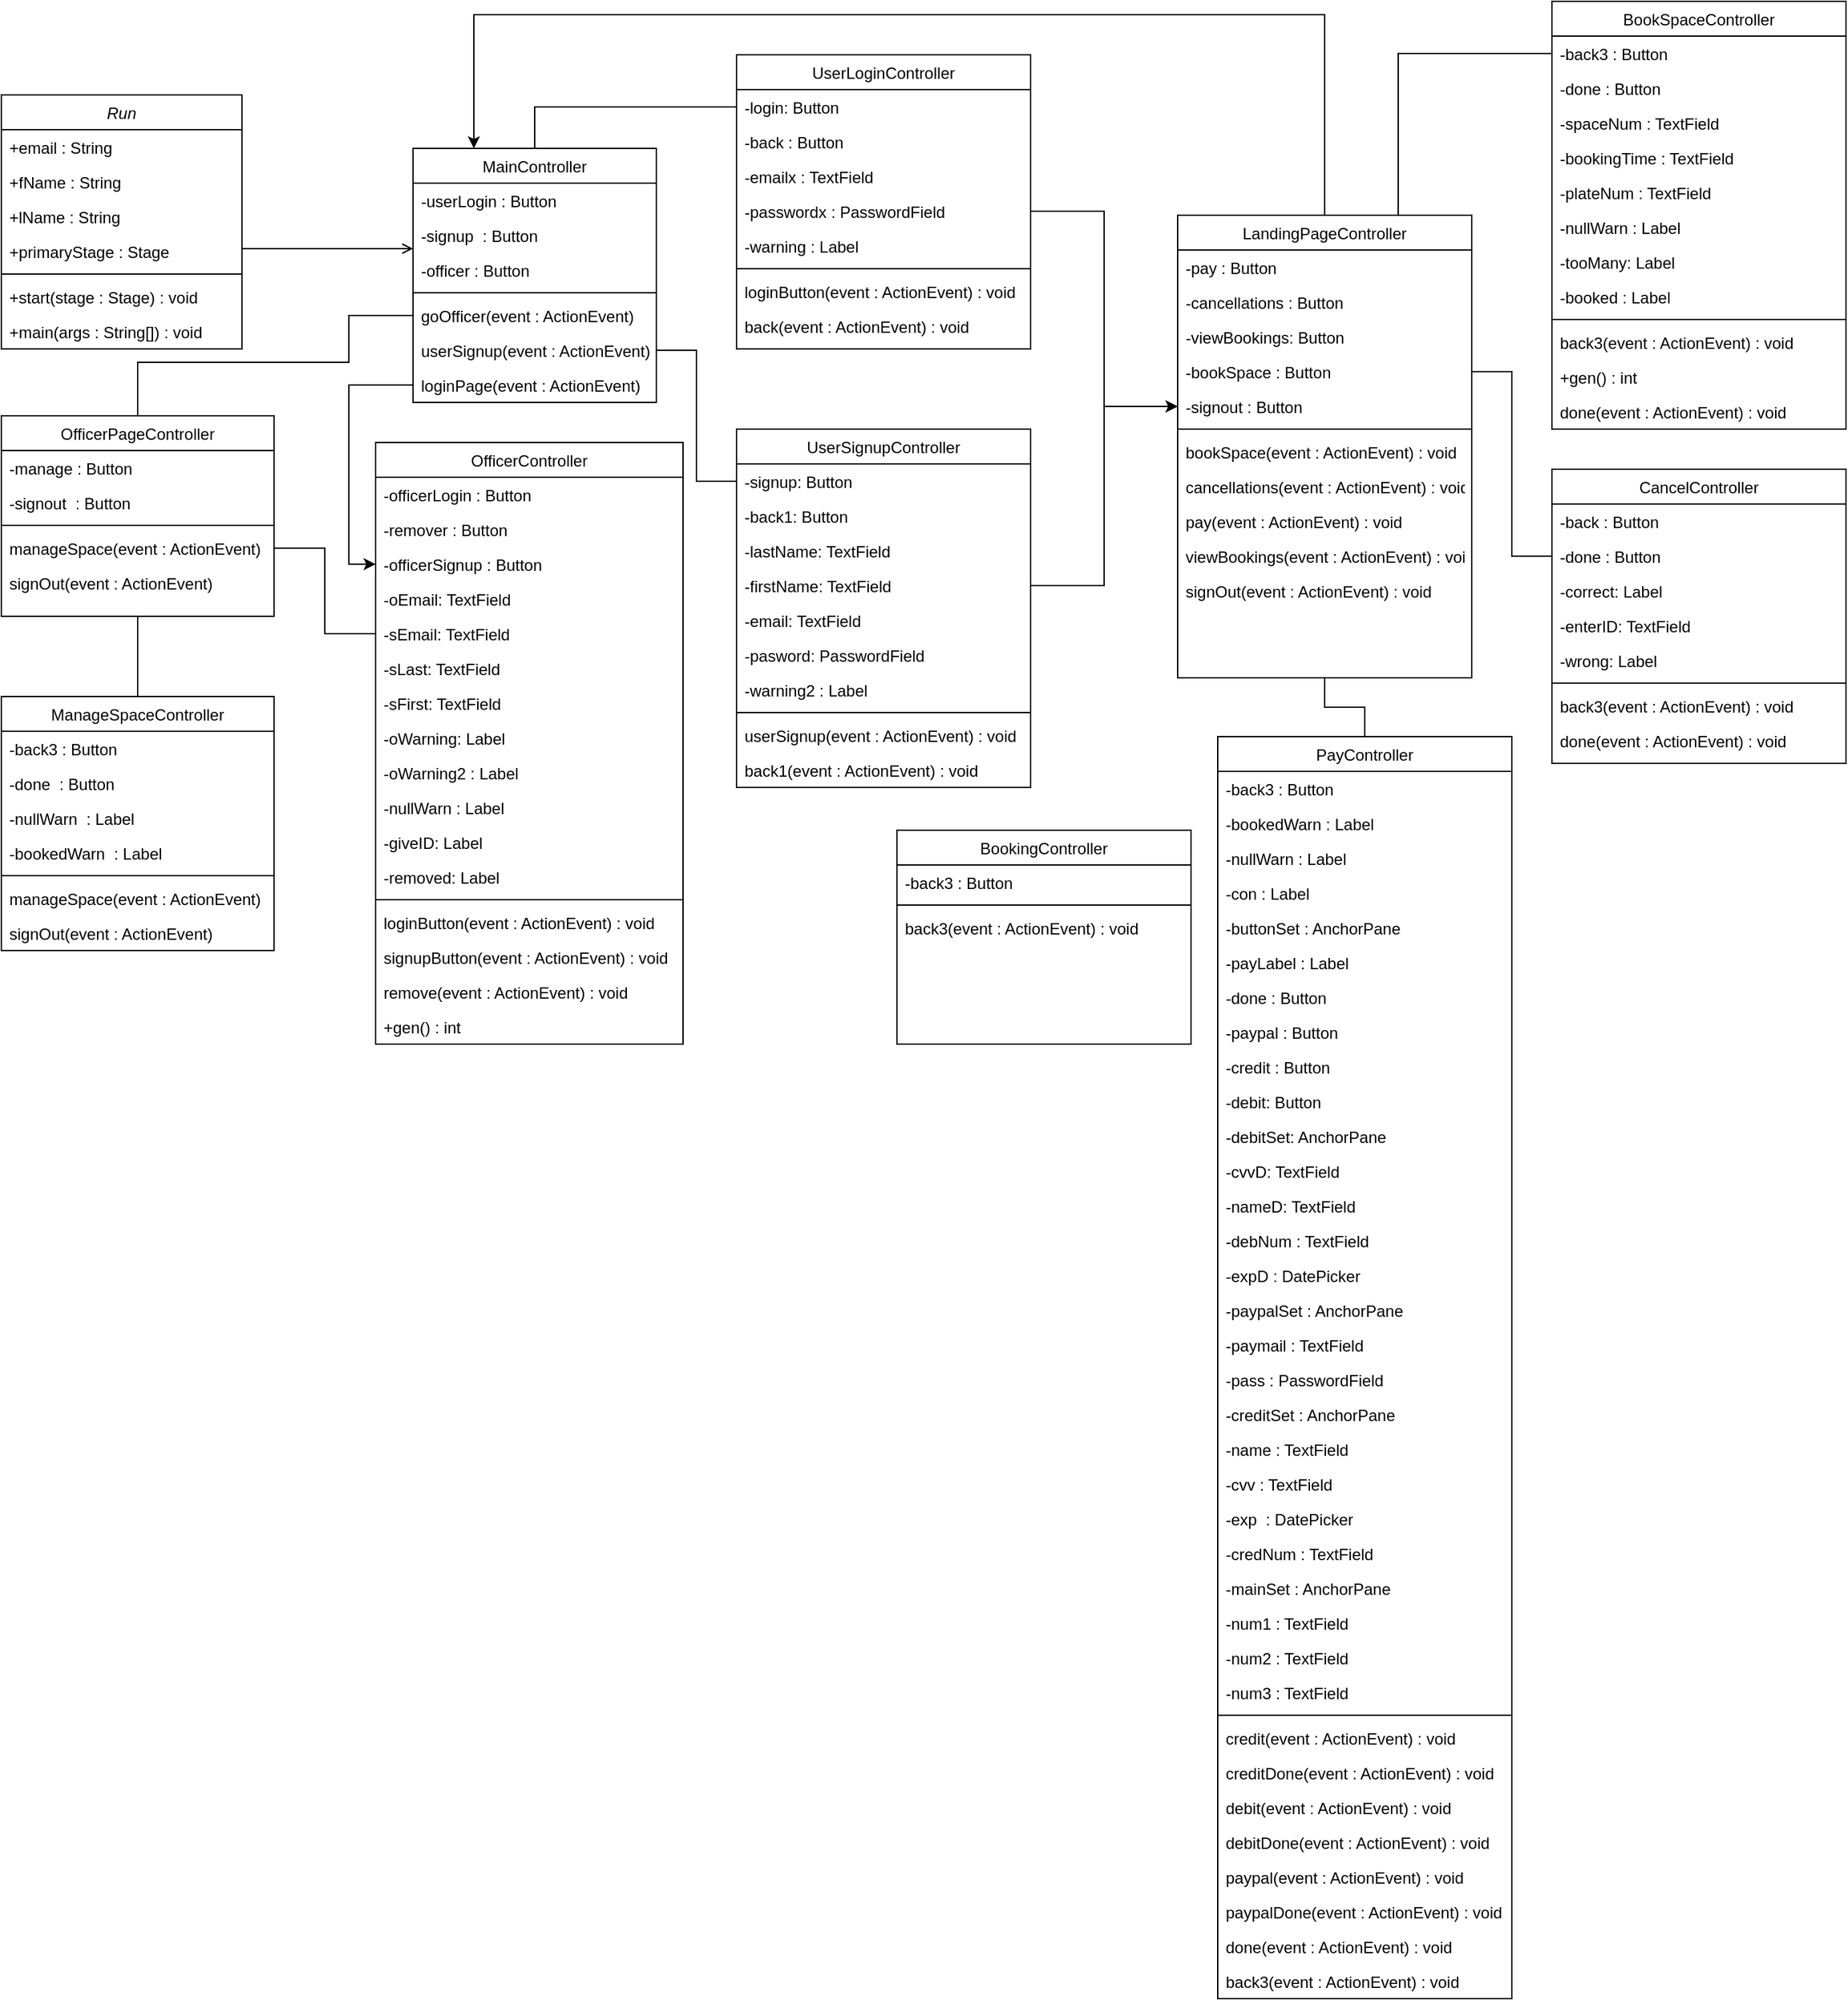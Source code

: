 <mxfile version="14.6.6" type="github">
  <diagram id="C5RBs43oDa-KdzZeNtuy" name="Page-1">
    <mxGraphModel dx="857" dy="668" grid="1" gridSize="10" guides="1" tooltips="1" connect="1" arrows="1" fold="1" page="1" pageScale="1" pageWidth="827" pageHeight="1169" math="0" shadow="0">
      <root>
        <mxCell id="WIyWlLk6GJQsqaUBKTNV-0" />
        <mxCell id="WIyWlLk6GJQsqaUBKTNV-1" parent="WIyWlLk6GJQsqaUBKTNV-0" />
        <mxCell id="zkfFHV4jXpPFQw0GAbJ--0" value="Run" style="swimlane;fontStyle=2;align=center;verticalAlign=top;childLayout=stackLayout;horizontal=1;startSize=26;horizontalStack=0;resizeParent=1;resizeLast=0;collapsible=1;marginBottom=0;rounded=0;shadow=0;strokeWidth=1;" parent="WIyWlLk6GJQsqaUBKTNV-1" vertex="1">
          <mxGeometry x="200" y="80" width="180" height="190" as="geometry">
            <mxRectangle x="230" y="140" width="160" height="26" as="alternateBounds" />
          </mxGeometry>
        </mxCell>
        <mxCell id="zkfFHV4jXpPFQw0GAbJ--1" value="+email : String" style="text;align=left;verticalAlign=top;spacingLeft=4;spacingRight=4;overflow=hidden;rotatable=0;points=[[0,0.5],[1,0.5]];portConstraint=eastwest;" parent="zkfFHV4jXpPFQw0GAbJ--0" vertex="1">
          <mxGeometry y="26" width="180" height="26" as="geometry" />
        </mxCell>
        <mxCell id="zkfFHV4jXpPFQw0GAbJ--2" value="+fName : String" style="text;align=left;verticalAlign=top;spacingLeft=4;spacingRight=4;overflow=hidden;rotatable=0;points=[[0,0.5],[1,0.5]];portConstraint=eastwest;rounded=0;shadow=0;html=0;" parent="zkfFHV4jXpPFQw0GAbJ--0" vertex="1">
          <mxGeometry y="52" width="180" height="26" as="geometry" />
        </mxCell>
        <mxCell id="zkfFHV4jXpPFQw0GAbJ--3" value="+lName : String" style="text;align=left;verticalAlign=top;spacingLeft=4;spacingRight=4;overflow=hidden;rotatable=0;points=[[0,0.5],[1,0.5]];portConstraint=eastwest;rounded=0;shadow=0;html=0;" parent="zkfFHV4jXpPFQw0GAbJ--0" vertex="1">
          <mxGeometry y="78" width="180" height="26" as="geometry" />
        </mxCell>
        <mxCell id="QMqZryy2VPvUSHQ2PEEw-0" value="+primaryStage : Stage" style="text;align=left;verticalAlign=top;spacingLeft=4;spacingRight=4;overflow=hidden;rotatable=0;points=[[0,0.5],[1,0.5]];portConstraint=eastwest;rounded=0;shadow=0;html=0;" vertex="1" parent="zkfFHV4jXpPFQw0GAbJ--0">
          <mxGeometry y="104" width="180" height="26" as="geometry" />
        </mxCell>
        <mxCell id="zkfFHV4jXpPFQw0GAbJ--4" value="" style="line;html=1;strokeWidth=1;align=left;verticalAlign=middle;spacingTop=-1;spacingLeft=3;spacingRight=3;rotatable=0;labelPosition=right;points=[];portConstraint=eastwest;" parent="zkfFHV4jXpPFQw0GAbJ--0" vertex="1">
          <mxGeometry y="130" width="180" height="8" as="geometry" />
        </mxCell>
        <mxCell id="zkfFHV4jXpPFQw0GAbJ--5" value="+start(stage : Stage) : void" style="text;align=left;verticalAlign=top;spacingLeft=4;spacingRight=4;overflow=hidden;rotatable=0;points=[[0,0.5],[1,0.5]];portConstraint=eastwest;" parent="zkfFHV4jXpPFQw0GAbJ--0" vertex="1">
          <mxGeometry y="138" width="180" height="26" as="geometry" />
        </mxCell>
        <mxCell id="QMqZryy2VPvUSHQ2PEEw-1" value="+main(args : String[]) : void" style="text;align=left;verticalAlign=top;spacingLeft=4;spacingRight=4;overflow=hidden;rotatable=0;points=[[0,0.5],[1,0.5]];portConstraint=eastwest;" vertex="1" parent="zkfFHV4jXpPFQw0GAbJ--0">
          <mxGeometry y="164" width="180" height="26" as="geometry" />
        </mxCell>
        <mxCell id="QMqZryy2VPvUSHQ2PEEw-46" style="edgeStyle=orthogonalEdgeStyle;rounded=0;orthogonalLoop=1;jettySize=auto;html=1;exitX=0.5;exitY=0;exitDx=0;exitDy=0;entryX=0;entryY=0.5;entryDx=0;entryDy=0;endArrow=none;endFill=0;" edge="1" parent="WIyWlLk6GJQsqaUBKTNV-1" source="zkfFHV4jXpPFQw0GAbJ--17" target="QMqZryy2VPvUSHQ2PEEw-14">
          <mxGeometry relative="1" as="geometry" />
        </mxCell>
        <mxCell id="zkfFHV4jXpPFQw0GAbJ--17" value="MainController" style="swimlane;fontStyle=0;align=center;verticalAlign=top;childLayout=stackLayout;horizontal=1;startSize=26;horizontalStack=0;resizeParent=1;resizeLast=0;collapsible=1;marginBottom=0;rounded=0;shadow=0;strokeWidth=1;" parent="WIyWlLk6GJQsqaUBKTNV-1" vertex="1">
          <mxGeometry x="508" y="120" width="182" height="190" as="geometry">
            <mxRectangle x="550" y="140" width="160" height="26" as="alternateBounds" />
          </mxGeometry>
        </mxCell>
        <mxCell id="zkfFHV4jXpPFQw0GAbJ--18" value="-userLogin : Button" style="text;align=left;verticalAlign=top;spacingLeft=4;spacingRight=4;overflow=hidden;rotatable=0;points=[[0,0.5],[1,0.5]];portConstraint=eastwest;" parent="zkfFHV4jXpPFQw0GAbJ--17" vertex="1">
          <mxGeometry y="26" width="182" height="26" as="geometry" />
        </mxCell>
        <mxCell id="zkfFHV4jXpPFQw0GAbJ--19" value="-signup  : Button" style="text;align=left;verticalAlign=top;spacingLeft=4;spacingRight=4;overflow=hidden;rotatable=0;points=[[0,0.5],[1,0.5]];portConstraint=eastwest;rounded=0;shadow=0;html=0;" parent="zkfFHV4jXpPFQw0GAbJ--17" vertex="1">
          <mxGeometry y="52" width="182" height="26" as="geometry" />
        </mxCell>
        <mxCell id="zkfFHV4jXpPFQw0GAbJ--20" value="-officer : Button" style="text;align=left;verticalAlign=top;spacingLeft=4;spacingRight=4;overflow=hidden;rotatable=0;points=[[0,0.5],[1,0.5]];portConstraint=eastwest;rounded=0;shadow=0;html=0;" parent="zkfFHV4jXpPFQw0GAbJ--17" vertex="1">
          <mxGeometry y="78" width="182" height="26" as="geometry" />
        </mxCell>
        <mxCell id="zkfFHV4jXpPFQw0GAbJ--23" value="" style="line;html=1;strokeWidth=1;align=left;verticalAlign=middle;spacingTop=-1;spacingLeft=3;spacingRight=3;rotatable=0;labelPosition=right;points=[];portConstraint=eastwest;" parent="zkfFHV4jXpPFQw0GAbJ--17" vertex="1">
          <mxGeometry y="104" width="182" height="8" as="geometry" />
        </mxCell>
        <mxCell id="zkfFHV4jXpPFQw0GAbJ--24" value="goOfficer(event : ActionEvent)" style="text;align=left;verticalAlign=top;spacingLeft=4;spacingRight=4;overflow=hidden;rotatable=0;points=[[0,0.5],[1,0.5]];portConstraint=eastwest;" parent="zkfFHV4jXpPFQw0GAbJ--17" vertex="1">
          <mxGeometry y="112" width="182" height="26" as="geometry" />
        </mxCell>
        <mxCell id="QMqZryy2VPvUSHQ2PEEw-4" value="userSignup(event : ActionEvent)" style="text;align=left;verticalAlign=top;spacingLeft=4;spacingRight=4;overflow=hidden;rotatable=0;points=[[0,0.5],[1,0.5]];portConstraint=eastwest;" vertex="1" parent="zkfFHV4jXpPFQw0GAbJ--17">
          <mxGeometry y="138" width="182" height="26" as="geometry" />
        </mxCell>
        <mxCell id="QMqZryy2VPvUSHQ2PEEw-3" value="loginPage(event : ActionEvent)" style="text;align=left;verticalAlign=top;spacingLeft=4;spacingRight=4;overflow=hidden;rotatable=0;points=[[0,0.5],[1,0.5]];portConstraint=eastwest;" vertex="1" parent="zkfFHV4jXpPFQw0GAbJ--17">
          <mxGeometry y="164" width="182" height="26" as="geometry" />
        </mxCell>
        <mxCell id="zkfFHV4jXpPFQw0GAbJ--26" value="" style="endArrow=open;shadow=0;strokeWidth=1;rounded=0;endFill=1;edgeStyle=elbowEdgeStyle;elbow=vertical;" parent="WIyWlLk6GJQsqaUBKTNV-1" source="zkfFHV4jXpPFQw0GAbJ--0" target="zkfFHV4jXpPFQw0GAbJ--17" edge="1">
          <mxGeometry x="0.5" y="41" relative="1" as="geometry">
            <mxPoint x="380" y="192" as="sourcePoint" />
            <mxPoint x="540" y="192" as="targetPoint" />
            <mxPoint x="-40" y="32" as="offset" />
          </mxGeometry>
        </mxCell>
        <mxCell id="QMqZryy2VPvUSHQ2PEEw-5" value="OfficerController" style="swimlane;fontStyle=0;align=center;verticalAlign=top;childLayout=stackLayout;horizontal=1;startSize=26;horizontalStack=0;resizeParent=1;resizeLast=0;collapsible=1;marginBottom=0;rounded=0;shadow=0;strokeWidth=1;" vertex="1" parent="WIyWlLk6GJQsqaUBKTNV-1">
          <mxGeometry x="480" y="340" width="230" height="450" as="geometry">
            <mxRectangle x="550" y="140" width="160" height="26" as="alternateBounds" />
          </mxGeometry>
        </mxCell>
        <mxCell id="QMqZryy2VPvUSHQ2PEEw-6" value="-officerLogin : Button" style="text;align=left;verticalAlign=top;spacingLeft=4;spacingRight=4;overflow=hidden;rotatable=0;points=[[0,0.5],[1,0.5]];portConstraint=eastwest;" vertex="1" parent="QMqZryy2VPvUSHQ2PEEw-5">
          <mxGeometry y="26" width="230" height="26" as="geometry" />
        </mxCell>
        <mxCell id="QMqZryy2VPvUSHQ2PEEw-7" value="-remover : Button" style="text;align=left;verticalAlign=top;spacingLeft=4;spacingRight=4;overflow=hidden;rotatable=0;points=[[0,0.5],[1,0.5]];portConstraint=eastwest;rounded=0;shadow=0;html=0;" vertex="1" parent="QMqZryy2VPvUSHQ2PEEw-5">
          <mxGeometry y="52" width="230" height="26" as="geometry" />
        </mxCell>
        <mxCell id="QMqZryy2VPvUSHQ2PEEw-8" value="-officerSignup : Button" style="text;align=left;verticalAlign=top;spacingLeft=4;spacingRight=4;overflow=hidden;rotatable=0;points=[[0,0.5],[1,0.5]];portConstraint=eastwest;rounded=0;shadow=0;html=0;" vertex="1" parent="QMqZryy2VPvUSHQ2PEEw-5">
          <mxGeometry y="78" width="230" height="26" as="geometry" />
        </mxCell>
        <mxCell id="QMqZryy2VPvUSHQ2PEEw-32" value="-oEmail: TextField" style="text;align=left;verticalAlign=top;spacingLeft=4;spacingRight=4;overflow=hidden;rotatable=0;points=[[0,0.5],[1,0.5]];portConstraint=eastwest;rounded=0;shadow=0;html=0;" vertex="1" parent="QMqZryy2VPvUSHQ2PEEw-5">
          <mxGeometry y="104" width="230" height="26" as="geometry" />
        </mxCell>
        <mxCell id="QMqZryy2VPvUSHQ2PEEw-33" value="-sEmail: TextField" style="text;align=left;verticalAlign=top;spacingLeft=4;spacingRight=4;overflow=hidden;rotatable=0;points=[[0,0.5],[1,0.5]];portConstraint=eastwest;rounded=0;shadow=0;html=0;" vertex="1" parent="QMqZryy2VPvUSHQ2PEEw-5">
          <mxGeometry y="130" width="230" height="26" as="geometry" />
        </mxCell>
        <mxCell id="QMqZryy2VPvUSHQ2PEEw-34" value="-sLast: TextField" style="text;align=left;verticalAlign=top;spacingLeft=4;spacingRight=4;overflow=hidden;rotatable=0;points=[[0,0.5],[1,0.5]];portConstraint=eastwest;rounded=0;shadow=0;html=0;" vertex="1" parent="QMqZryy2VPvUSHQ2PEEw-5">
          <mxGeometry y="156" width="230" height="26" as="geometry" />
        </mxCell>
        <mxCell id="QMqZryy2VPvUSHQ2PEEw-35" value="-sFirst: TextField" style="text;align=left;verticalAlign=top;spacingLeft=4;spacingRight=4;overflow=hidden;rotatable=0;points=[[0,0.5],[1,0.5]];portConstraint=eastwest;rounded=0;shadow=0;html=0;" vertex="1" parent="QMqZryy2VPvUSHQ2PEEw-5">
          <mxGeometry y="182" width="230" height="26" as="geometry" />
        </mxCell>
        <mxCell id="QMqZryy2VPvUSHQ2PEEw-36" value="-oWarning: Label" style="text;align=left;verticalAlign=top;spacingLeft=4;spacingRight=4;overflow=hidden;rotatable=0;points=[[0,0.5],[1,0.5]];portConstraint=eastwest;rounded=0;shadow=0;html=0;" vertex="1" parent="QMqZryy2VPvUSHQ2PEEw-5">
          <mxGeometry y="208" width="230" height="26" as="geometry" />
        </mxCell>
        <mxCell id="QMqZryy2VPvUSHQ2PEEw-37" value="-oWarning2 : Label" style="text;align=left;verticalAlign=top;spacingLeft=4;spacingRight=4;overflow=hidden;rotatable=0;points=[[0,0.5],[1,0.5]];portConstraint=eastwest;rounded=0;shadow=0;html=0;" vertex="1" parent="QMqZryy2VPvUSHQ2PEEw-5">
          <mxGeometry y="234" width="230" height="26" as="geometry" />
        </mxCell>
        <mxCell id="QMqZryy2VPvUSHQ2PEEw-38" value="-nullWarn : Label" style="text;align=left;verticalAlign=top;spacingLeft=4;spacingRight=4;overflow=hidden;rotatable=0;points=[[0,0.5],[1,0.5]];portConstraint=eastwest;rounded=0;shadow=0;html=0;" vertex="1" parent="QMqZryy2VPvUSHQ2PEEw-5">
          <mxGeometry y="260" width="230" height="26" as="geometry" />
        </mxCell>
        <mxCell id="QMqZryy2VPvUSHQ2PEEw-39" value="-giveID: Label" style="text;align=left;verticalAlign=top;spacingLeft=4;spacingRight=4;overflow=hidden;rotatable=0;points=[[0,0.5],[1,0.5]];portConstraint=eastwest;rounded=0;shadow=0;html=0;" vertex="1" parent="QMqZryy2VPvUSHQ2PEEw-5">
          <mxGeometry y="286" width="230" height="26" as="geometry" />
        </mxCell>
        <mxCell id="QMqZryy2VPvUSHQ2PEEw-40" value="-removed: Label" style="text;align=left;verticalAlign=top;spacingLeft=4;spacingRight=4;overflow=hidden;rotatable=0;points=[[0,0.5],[1,0.5]];portConstraint=eastwest;rounded=0;shadow=0;html=0;" vertex="1" parent="QMqZryy2VPvUSHQ2PEEw-5">
          <mxGeometry y="312" width="230" height="26" as="geometry" />
        </mxCell>
        <mxCell id="QMqZryy2VPvUSHQ2PEEw-9" value="" style="line;html=1;strokeWidth=1;align=left;verticalAlign=middle;spacingTop=-1;spacingLeft=3;spacingRight=3;rotatable=0;labelPosition=right;points=[];portConstraint=eastwest;" vertex="1" parent="QMqZryy2VPvUSHQ2PEEw-5">
          <mxGeometry y="338" width="230" height="8" as="geometry" />
        </mxCell>
        <mxCell id="QMqZryy2VPvUSHQ2PEEw-10" value="loginButton(event : ActionEvent) : void" style="text;align=left;verticalAlign=top;spacingLeft=4;spacingRight=4;overflow=hidden;rotatable=0;points=[[0,0.5],[1,0.5]];portConstraint=eastwest;" vertex="1" parent="QMqZryy2VPvUSHQ2PEEw-5">
          <mxGeometry y="346" width="230" height="26" as="geometry" />
        </mxCell>
        <mxCell id="QMqZryy2VPvUSHQ2PEEw-11" value="signupButton(event : ActionEvent) : void" style="text;align=left;verticalAlign=top;spacingLeft=4;spacingRight=4;overflow=hidden;rotatable=0;points=[[0,0.5],[1,0.5]];portConstraint=eastwest;" vertex="1" parent="QMqZryy2VPvUSHQ2PEEw-5">
          <mxGeometry y="372" width="230" height="26" as="geometry" />
        </mxCell>
        <mxCell id="QMqZryy2VPvUSHQ2PEEw-12" value="remove(event : ActionEvent) : void" style="text;align=left;verticalAlign=top;spacingLeft=4;spacingRight=4;overflow=hidden;rotatable=0;points=[[0,0.5],[1,0.5]];portConstraint=eastwest;" vertex="1" parent="QMqZryy2VPvUSHQ2PEEw-5">
          <mxGeometry y="398" width="230" height="26" as="geometry" />
        </mxCell>
        <mxCell id="QMqZryy2VPvUSHQ2PEEw-42" value="+gen() : int" style="text;align=left;verticalAlign=top;spacingLeft=4;spacingRight=4;overflow=hidden;rotatable=0;points=[[0,0.5],[1,0.5]];portConstraint=eastwest;" vertex="1" parent="QMqZryy2VPvUSHQ2PEEw-5">
          <mxGeometry y="424" width="230" height="26" as="geometry" />
        </mxCell>
        <mxCell id="QMqZryy2VPvUSHQ2PEEw-13" value="UserLoginController" style="swimlane;fontStyle=0;align=center;verticalAlign=top;childLayout=stackLayout;horizontal=1;startSize=26;horizontalStack=0;resizeParent=1;resizeLast=0;collapsible=1;marginBottom=0;rounded=0;shadow=0;strokeWidth=1;" vertex="1" parent="WIyWlLk6GJQsqaUBKTNV-1">
          <mxGeometry x="750" y="50" width="220" height="220" as="geometry">
            <mxRectangle x="550" y="140" width="160" height="26" as="alternateBounds" />
          </mxGeometry>
        </mxCell>
        <mxCell id="QMqZryy2VPvUSHQ2PEEw-14" value="-login: Button" style="text;align=left;verticalAlign=top;spacingLeft=4;spacingRight=4;overflow=hidden;rotatable=0;points=[[0,0.5],[1,0.5]];portConstraint=eastwest;" vertex="1" parent="QMqZryy2VPvUSHQ2PEEw-13">
          <mxGeometry y="26" width="220" height="26" as="geometry" />
        </mxCell>
        <mxCell id="QMqZryy2VPvUSHQ2PEEw-15" value="-back : Button" style="text;align=left;verticalAlign=top;spacingLeft=4;spacingRight=4;overflow=hidden;rotatable=0;points=[[0,0.5],[1,0.5]];portConstraint=eastwest;rounded=0;shadow=0;html=0;" vertex="1" parent="QMqZryy2VPvUSHQ2PEEw-13">
          <mxGeometry y="52" width="220" height="26" as="geometry" />
        </mxCell>
        <mxCell id="QMqZryy2VPvUSHQ2PEEw-16" value="-emailx : TextField " style="text;align=left;verticalAlign=top;spacingLeft=4;spacingRight=4;overflow=hidden;rotatable=0;points=[[0,0.5],[1,0.5]];portConstraint=eastwest;rounded=0;shadow=0;html=0;" vertex="1" parent="QMqZryy2VPvUSHQ2PEEw-13">
          <mxGeometry y="78" width="220" height="26" as="geometry" />
        </mxCell>
        <mxCell id="QMqZryy2VPvUSHQ2PEEw-43" value="-passwordx : PasswordField " style="text;align=left;verticalAlign=top;spacingLeft=4;spacingRight=4;overflow=hidden;rotatable=0;points=[[0,0.5],[1,0.5]];portConstraint=eastwest;rounded=0;shadow=0;html=0;" vertex="1" parent="QMqZryy2VPvUSHQ2PEEw-13">
          <mxGeometry y="104" width="220" height="26" as="geometry" />
        </mxCell>
        <mxCell id="QMqZryy2VPvUSHQ2PEEw-44" value="-warning : Label " style="text;align=left;verticalAlign=top;spacingLeft=4;spacingRight=4;overflow=hidden;rotatable=0;points=[[0,0.5],[1,0.5]];portConstraint=eastwest;rounded=0;shadow=0;html=0;" vertex="1" parent="QMqZryy2VPvUSHQ2PEEw-13">
          <mxGeometry y="130" width="220" height="26" as="geometry" />
        </mxCell>
        <mxCell id="QMqZryy2VPvUSHQ2PEEw-17" value="" style="line;html=1;strokeWidth=1;align=left;verticalAlign=middle;spacingTop=-1;spacingLeft=3;spacingRight=3;rotatable=0;labelPosition=right;points=[];portConstraint=eastwest;" vertex="1" parent="QMqZryy2VPvUSHQ2PEEw-13">
          <mxGeometry y="156" width="220" height="8" as="geometry" />
        </mxCell>
        <mxCell id="QMqZryy2VPvUSHQ2PEEw-18" value="loginButton(event : ActionEvent) : void" style="text;align=left;verticalAlign=top;spacingLeft=4;spacingRight=4;overflow=hidden;rotatable=0;points=[[0,0.5],[1,0.5]];portConstraint=eastwest;" vertex="1" parent="QMqZryy2VPvUSHQ2PEEw-13">
          <mxGeometry y="164" width="220" height="26" as="geometry" />
        </mxCell>
        <mxCell id="QMqZryy2VPvUSHQ2PEEw-19" value="back(event : ActionEvent) : void" style="text;align=left;verticalAlign=top;spacingLeft=4;spacingRight=4;overflow=hidden;rotatable=0;points=[[0,0.5],[1,0.5]];portConstraint=eastwest;" vertex="1" parent="QMqZryy2VPvUSHQ2PEEw-13">
          <mxGeometry y="190" width="220" height="26" as="geometry" />
        </mxCell>
        <mxCell id="QMqZryy2VPvUSHQ2PEEw-21" value="UserSignupController" style="swimlane;fontStyle=0;align=center;verticalAlign=top;childLayout=stackLayout;horizontal=1;startSize=26;horizontalStack=0;resizeParent=1;resizeLast=0;collapsible=1;marginBottom=0;rounded=0;shadow=0;strokeWidth=1;" vertex="1" parent="WIyWlLk6GJQsqaUBKTNV-1">
          <mxGeometry x="750" y="330" width="220" height="268" as="geometry">
            <mxRectangle x="550" y="140" width="160" height="26" as="alternateBounds" />
          </mxGeometry>
        </mxCell>
        <mxCell id="QMqZryy2VPvUSHQ2PEEw-22" value="-signup: Button" style="text;align=left;verticalAlign=top;spacingLeft=4;spacingRight=4;overflow=hidden;rotatable=0;points=[[0,0.5],[1,0.5]];portConstraint=eastwest;" vertex="1" parent="QMqZryy2VPvUSHQ2PEEw-21">
          <mxGeometry y="26" width="220" height="26" as="geometry" />
        </mxCell>
        <mxCell id="QMqZryy2VPvUSHQ2PEEw-23" value="-back1: Button" style="text;align=left;verticalAlign=top;spacingLeft=4;spacingRight=4;overflow=hidden;rotatable=0;points=[[0,0.5],[1,0.5]];portConstraint=eastwest;rounded=0;shadow=0;html=0;" vertex="1" parent="QMqZryy2VPvUSHQ2PEEw-21">
          <mxGeometry y="52" width="220" height="26" as="geometry" />
        </mxCell>
        <mxCell id="QMqZryy2VPvUSHQ2PEEw-50" value="-lastName: TextField " style="text;align=left;verticalAlign=top;spacingLeft=4;spacingRight=4;overflow=hidden;rotatable=0;points=[[0,0.5],[1,0.5]];portConstraint=eastwest;rounded=0;shadow=0;html=0;" vertex="1" parent="QMqZryy2VPvUSHQ2PEEw-21">
          <mxGeometry y="78" width="220" height="26" as="geometry" />
        </mxCell>
        <mxCell id="QMqZryy2VPvUSHQ2PEEw-53" value="-firstName: TextField " style="text;align=left;verticalAlign=top;spacingLeft=4;spacingRight=4;overflow=hidden;rotatable=0;points=[[0,0.5],[1,0.5]];portConstraint=eastwest;rounded=0;shadow=0;html=0;" vertex="1" parent="QMqZryy2VPvUSHQ2PEEw-21">
          <mxGeometry y="104" width="220" height="26" as="geometry" />
        </mxCell>
        <mxCell id="QMqZryy2VPvUSHQ2PEEw-54" value="-email: TextField " style="text;align=left;verticalAlign=top;spacingLeft=4;spacingRight=4;overflow=hidden;rotatable=0;points=[[0,0.5],[1,0.5]];portConstraint=eastwest;rounded=0;shadow=0;html=0;" vertex="1" parent="QMqZryy2VPvUSHQ2PEEw-21">
          <mxGeometry y="130" width="220" height="26" as="geometry" />
        </mxCell>
        <mxCell id="QMqZryy2VPvUSHQ2PEEw-51" value="-pasword: PasswordField " style="text;align=left;verticalAlign=top;spacingLeft=4;spacingRight=4;overflow=hidden;rotatable=0;points=[[0,0.5],[1,0.5]];portConstraint=eastwest;rounded=0;shadow=0;html=0;" vertex="1" parent="QMqZryy2VPvUSHQ2PEEw-21">
          <mxGeometry y="156" width="220" height="26" as="geometry" />
        </mxCell>
        <mxCell id="QMqZryy2VPvUSHQ2PEEw-52" value="-warning2 : Label " style="text;align=left;verticalAlign=top;spacingLeft=4;spacingRight=4;overflow=hidden;rotatable=0;points=[[0,0.5],[1,0.5]];portConstraint=eastwest;rounded=0;shadow=0;html=0;" vertex="1" parent="QMqZryy2VPvUSHQ2PEEw-21">
          <mxGeometry y="182" width="220" height="26" as="geometry" />
        </mxCell>
        <mxCell id="QMqZryy2VPvUSHQ2PEEw-25" value="" style="line;html=1;strokeWidth=1;align=left;verticalAlign=middle;spacingTop=-1;spacingLeft=3;spacingRight=3;rotatable=0;labelPosition=right;points=[];portConstraint=eastwest;" vertex="1" parent="QMqZryy2VPvUSHQ2PEEw-21">
          <mxGeometry y="208" width="220" height="8" as="geometry" />
        </mxCell>
        <mxCell id="QMqZryy2VPvUSHQ2PEEw-47" value="userSignup(event : ActionEvent) : void" style="text;align=left;verticalAlign=top;spacingLeft=4;spacingRight=4;overflow=hidden;rotatable=0;points=[[0,0.5],[1,0.5]];portConstraint=eastwest;" vertex="1" parent="QMqZryy2VPvUSHQ2PEEw-21">
          <mxGeometry y="216" width="220" height="26" as="geometry" />
        </mxCell>
        <mxCell id="QMqZryy2VPvUSHQ2PEEw-48" value="back1(event : ActionEvent) : void" style="text;align=left;verticalAlign=top;spacingLeft=4;spacingRight=4;overflow=hidden;rotatable=0;points=[[0,0.5],[1,0.5]];portConstraint=eastwest;" vertex="1" parent="QMqZryy2VPvUSHQ2PEEw-21">
          <mxGeometry y="242" width="220" height="26" as="geometry" />
        </mxCell>
        <mxCell id="QMqZryy2VPvUSHQ2PEEw-55" style="edgeStyle=orthogonalEdgeStyle;rounded=0;orthogonalLoop=1;jettySize=auto;html=1;exitX=1;exitY=0.5;exitDx=0;exitDy=0;entryX=0;entryY=0.5;entryDx=0;entryDy=0;endArrow=none;endFill=0;" edge="1" parent="WIyWlLk6GJQsqaUBKTNV-1" source="QMqZryy2VPvUSHQ2PEEw-4" target="QMqZryy2VPvUSHQ2PEEw-22">
          <mxGeometry relative="1" as="geometry" />
        </mxCell>
        <mxCell id="QMqZryy2VPvUSHQ2PEEw-57" style="edgeStyle=orthogonalEdgeStyle;rounded=0;orthogonalLoop=1;jettySize=auto;html=1;exitX=0;exitY=0.5;exitDx=0;exitDy=0;entryX=0;entryY=0.5;entryDx=0;entryDy=0;" edge="1" parent="WIyWlLk6GJQsqaUBKTNV-1" source="QMqZryy2VPvUSHQ2PEEw-3" target="QMqZryy2VPvUSHQ2PEEw-8">
          <mxGeometry relative="1" as="geometry" />
        </mxCell>
        <mxCell id="QMqZryy2VPvUSHQ2PEEw-76" style="edgeStyle=orthogonalEdgeStyle;rounded=0;orthogonalLoop=1;jettySize=auto;html=1;entryX=0.25;entryY=0;entryDx=0;entryDy=0;" edge="1" parent="WIyWlLk6GJQsqaUBKTNV-1" source="QMqZryy2VPvUSHQ2PEEw-58" target="zkfFHV4jXpPFQw0GAbJ--17">
          <mxGeometry relative="1" as="geometry">
            <Array as="points">
              <mxPoint x="1190" y="20" />
              <mxPoint x="554" y="20" />
            </Array>
          </mxGeometry>
        </mxCell>
        <mxCell id="QMqZryy2VPvUSHQ2PEEw-99" style="edgeStyle=orthogonalEdgeStyle;rounded=0;orthogonalLoop=1;jettySize=auto;html=1;exitX=0.75;exitY=0;exitDx=0;exitDy=0;entryX=0;entryY=0.5;entryDx=0;entryDy=0;endArrow=none;endFill=0;" edge="1" parent="WIyWlLk6GJQsqaUBKTNV-1" source="QMqZryy2VPvUSHQ2PEEw-58" target="QMqZryy2VPvUSHQ2PEEw-78">
          <mxGeometry relative="1" as="geometry" />
        </mxCell>
        <mxCell id="QMqZryy2VPvUSHQ2PEEw-58" value="LandingPageController" style="swimlane;fontStyle=0;align=center;verticalAlign=top;childLayout=stackLayout;horizontal=1;startSize=26;horizontalStack=0;resizeParent=1;resizeLast=0;collapsible=1;marginBottom=0;rounded=0;shadow=0;strokeWidth=1;" vertex="1" parent="WIyWlLk6GJQsqaUBKTNV-1">
          <mxGeometry x="1080" y="170" width="220" height="346" as="geometry">
            <mxRectangle x="550" y="140" width="160" height="26" as="alternateBounds" />
          </mxGeometry>
        </mxCell>
        <mxCell id="QMqZryy2VPvUSHQ2PEEw-59" value="-pay : Button" style="text;align=left;verticalAlign=top;spacingLeft=4;spacingRight=4;overflow=hidden;rotatable=0;points=[[0,0.5],[1,0.5]];portConstraint=eastwest;" vertex="1" parent="QMqZryy2VPvUSHQ2PEEw-58">
          <mxGeometry y="26" width="220" height="26" as="geometry" />
        </mxCell>
        <mxCell id="QMqZryy2VPvUSHQ2PEEw-60" value="-cancellations : Button" style="text;align=left;verticalAlign=top;spacingLeft=4;spacingRight=4;overflow=hidden;rotatable=0;points=[[0,0.5],[1,0.5]];portConstraint=eastwest;rounded=0;shadow=0;html=0;" vertex="1" parent="QMqZryy2VPvUSHQ2PEEw-58">
          <mxGeometry y="52" width="220" height="26" as="geometry" />
        </mxCell>
        <mxCell id="QMqZryy2VPvUSHQ2PEEw-67" value="-viewBookings: Button" style="text;align=left;verticalAlign=top;spacingLeft=4;spacingRight=4;overflow=hidden;rotatable=0;points=[[0,0.5],[1,0.5]];portConstraint=eastwest;rounded=0;shadow=0;html=0;" vertex="1" parent="QMqZryy2VPvUSHQ2PEEw-58">
          <mxGeometry y="78" width="220" height="26" as="geometry" />
        </mxCell>
        <mxCell id="QMqZryy2VPvUSHQ2PEEw-68" value="-bookSpace : Button" style="text;align=left;verticalAlign=top;spacingLeft=4;spacingRight=4;overflow=hidden;rotatable=0;points=[[0,0.5],[1,0.5]];portConstraint=eastwest;rounded=0;shadow=0;html=0;" vertex="1" parent="QMqZryy2VPvUSHQ2PEEw-58">
          <mxGeometry y="104" width="220" height="26" as="geometry" />
        </mxCell>
        <mxCell id="QMqZryy2VPvUSHQ2PEEw-69" value="-signout : Button" style="text;align=left;verticalAlign=top;spacingLeft=4;spacingRight=4;overflow=hidden;rotatable=0;points=[[0,0.5],[1,0.5]];portConstraint=eastwest;rounded=0;shadow=0;html=0;" vertex="1" parent="QMqZryy2VPvUSHQ2PEEw-58">
          <mxGeometry y="130" width="220" height="26" as="geometry" />
        </mxCell>
        <mxCell id="QMqZryy2VPvUSHQ2PEEw-64" value="" style="line;html=1;strokeWidth=1;align=left;verticalAlign=middle;spacingTop=-1;spacingLeft=3;spacingRight=3;rotatable=0;labelPosition=right;points=[];portConstraint=eastwest;" vertex="1" parent="QMqZryy2VPvUSHQ2PEEw-58">
          <mxGeometry y="156" width="220" height="8" as="geometry" />
        </mxCell>
        <mxCell id="QMqZryy2VPvUSHQ2PEEw-65" value="bookSpace(event : ActionEvent) : void" style="text;align=left;verticalAlign=top;spacingLeft=4;spacingRight=4;overflow=hidden;rotatable=0;points=[[0,0.5],[1,0.5]];portConstraint=eastwest;" vertex="1" parent="QMqZryy2VPvUSHQ2PEEw-58">
          <mxGeometry y="164" width="220" height="26" as="geometry" />
        </mxCell>
        <mxCell id="QMqZryy2VPvUSHQ2PEEw-66" value="cancellations(event : ActionEvent) : void" style="text;align=left;verticalAlign=top;spacingLeft=4;spacingRight=4;overflow=hidden;rotatable=0;points=[[0,0.5],[1,0.5]];portConstraint=eastwest;" vertex="1" parent="QMqZryy2VPvUSHQ2PEEw-58">
          <mxGeometry y="190" width="220" height="26" as="geometry" />
        </mxCell>
        <mxCell id="QMqZryy2VPvUSHQ2PEEw-70" value="pay(event : ActionEvent) : void" style="text;align=left;verticalAlign=top;spacingLeft=4;spacingRight=4;overflow=hidden;rotatable=0;points=[[0,0.5],[1,0.5]];portConstraint=eastwest;" vertex="1" parent="QMqZryy2VPvUSHQ2PEEw-58">
          <mxGeometry y="216" width="220" height="26" as="geometry" />
        </mxCell>
        <mxCell id="QMqZryy2VPvUSHQ2PEEw-71" value="viewBookings(event : ActionEvent) : void" style="text;align=left;verticalAlign=top;spacingLeft=4;spacingRight=4;overflow=hidden;rotatable=0;points=[[0,0.5],[1,0.5]];portConstraint=eastwest;" vertex="1" parent="QMqZryy2VPvUSHQ2PEEw-58">
          <mxGeometry y="242" width="220" height="26" as="geometry" />
        </mxCell>
        <mxCell id="QMqZryy2VPvUSHQ2PEEw-72" value="signOut(event : ActionEvent) : void" style="text;align=left;verticalAlign=top;spacingLeft=4;spacingRight=4;overflow=hidden;rotatable=0;points=[[0,0.5],[1,0.5]];portConstraint=eastwest;" vertex="1" parent="QMqZryy2VPvUSHQ2PEEw-58">
          <mxGeometry y="268" width="220" height="26" as="geometry" />
        </mxCell>
        <mxCell id="QMqZryy2VPvUSHQ2PEEw-73" style="edgeStyle=orthogonalEdgeStyle;rounded=0;orthogonalLoop=1;jettySize=auto;html=1;exitX=1;exitY=0.5;exitDx=0;exitDy=0;entryX=0;entryY=0.5;entryDx=0;entryDy=0;" edge="1" parent="WIyWlLk6GJQsqaUBKTNV-1" source="QMqZryy2VPvUSHQ2PEEw-43" target="QMqZryy2VPvUSHQ2PEEw-69">
          <mxGeometry relative="1" as="geometry" />
        </mxCell>
        <mxCell id="QMqZryy2VPvUSHQ2PEEw-75" style="edgeStyle=orthogonalEdgeStyle;rounded=0;orthogonalLoop=1;jettySize=auto;html=1;exitX=1;exitY=0.5;exitDx=0;exitDy=0;entryX=0;entryY=0.5;entryDx=0;entryDy=0;" edge="1" parent="WIyWlLk6GJQsqaUBKTNV-1" source="QMqZryy2VPvUSHQ2PEEw-53" target="QMqZryy2VPvUSHQ2PEEw-69">
          <mxGeometry relative="1" as="geometry" />
        </mxCell>
        <mxCell id="QMqZryy2VPvUSHQ2PEEw-77" value="BookSpaceController" style="swimlane;fontStyle=0;align=center;verticalAlign=top;childLayout=stackLayout;horizontal=1;startSize=26;horizontalStack=0;resizeParent=1;resizeLast=0;collapsible=1;marginBottom=0;rounded=0;shadow=0;strokeWidth=1;" vertex="1" parent="WIyWlLk6GJQsqaUBKTNV-1">
          <mxGeometry x="1360" y="10" width="220" height="320" as="geometry">
            <mxRectangle x="550" y="140" width="160" height="26" as="alternateBounds" />
          </mxGeometry>
        </mxCell>
        <mxCell id="QMqZryy2VPvUSHQ2PEEw-78" value="-back3 : Button" style="text;align=left;verticalAlign=top;spacingLeft=4;spacingRight=4;overflow=hidden;rotatable=0;points=[[0,0.5],[1,0.5]];portConstraint=eastwest;" vertex="1" parent="QMqZryy2VPvUSHQ2PEEw-77">
          <mxGeometry y="26" width="220" height="26" as="geometry" />
        </mxCell>
        <mxCell id="QMqZryy2VPvUSHQ2PEEw-79" value="-done : Button" style="text;align=left;verticalAlign=top;spacingLeft=4;spacingRight=4;overflow=hidden;rotatable=0;points=[[0,0.5],[1,0.5]];portConstraint=eastwest;rounded=0;shadow=0;html=0;" vertex="1" parent="QMqZryy2VPvUSHQ2PEEw-77">
          <mxGeometry y="52" width="220" height="26" as="geometry" />
        </mxCell>
        <mxCell id="QMqZryy2VPvUSHQ2PEEw-89" value="-spaceNum : TextField " style="text;align=left;verticalAlign=top;spacingLeft=4;spacingRight=4;overflow=hidden;rotatable=0;points=[[0,0.5],[1,0.5]];portConstraint=eastwest;rounded=0;shadow=0;html=0;" vertex="1" parent="QMqZryy2VPvUSHQ2PEEw-77">
          <mxGeometry y="78" width="220" height="26" as="geometry" />
        </mxCell>
        <mxCell id="QMqZryy2VPvUSHQ2PEEw-90" value="-bookingTime : TextField " style="text;align=left;verticalAlign=top;spacingLeft=4;spacingRight=4;overflow=hidden;rotatable=0;points=[[0,0.5],[1,0.5]];portConstraint=eastwest;rounded=0;shadow=0;html=0;" vertex="1" parent="QMqZryy2VPvUSHQ2PEEw-77">
          <mxGeometry y="104" width="220" height="26" as="geometry" />
        </mxCell>
        <mxCell id="QMqZryy2VPvUSHQ2PEEw-91" value="-plateNum : TextField " style="text;align=left;verticalAlign=top;spacingLeft=4;spacingRight=4;overflow=hidden;rotatable=0;points=[[0,0.5],[1,0.5]];portConstraint=eastwest;rounded=0;shadow=0;html=0;" vertex="1" parent="QMqZryy2VPvUSHQ2PEEw-77">
          <mxGeometry y="130" width="220" height="26" as="geometry" />
        </mxCell>
        <mxCell id="QMqZryy2VPvUSHQ2PEEw-92" value="-nullWarn : Label" style="text;align=left;verticalAlign=top;spacingLeft=4;spacingRight=4;overflow=hidden;rotatable=0;points=[[0,0.5],[1,0.5]];portConstraint=eastwest;rounded=0;shadow=0;html=0;" vertex="1" parent="QMqZryy2VPvUSHQ2PEEw-77">
          <mxGeometry y="156" width="220" height="26" as="geometry" />
        </mxCell>
        <mxCell id="QMqZryy2VPvUSHQ2PEEw-93" value="-tooMany: Label" style="text;align=left;verticalAlign=top;spacingLeft=4;spacingRight=4;overflow=hidden;rotatable=0;points=[[0,0.5],[1,0.5]];portConstraint=eastwest;rounded=0;shadow=0;html=0;" vertex="1" parent="QMqZryy2VPvUSHQ2PEEw-77">
          <mxGeometry y="182" width="220" height="26" as="geometry" />
        </mxCell>
        <mxCell id="QMqZryy2VPvUSHQ2PEEw-94" value="-booked : Label" style="text;align=left;verticalAlign=top;spacingLeft=4;spacingRight=4;overflow=hidden;rotatable=0;points=[[0,0.5],[1,0.5]];portConstraint=eastwest;rounded=0;shadow=0;html=0;" vertex="1" parent="QMqZryy2VPvUSHQ2PEEw-77">
          <mxGeometry y="208" width="220" height="26" as="geometry" />
        </mxCell>
        <mxCell id="QMqZryy2VPvUSHQ2PEEw-83" value="" style="line;html=1;strokeWidth=1;align=left;verticalAlign=middle;spacingTop=-1;spacingLeft=3;spacingRight=3;rotatable=0;labelPosition=right;points=[];portConstraint=eastwest;" vertex="1" parent="QMqZryy2VPvUSHQ2PEEw-77">
          <mxGeometry y="234" width="220" height="8" as="geometry" />
        </mxCell>
        <mxCell id="QMqZryy2VPvUSHQ2PEEw-97" value="back3(event : ActionEvent) : void" style="text;align=left;verticalAlign=top;spacingLeft=4;spacingRight=4;overflow=hidden;rotatable=0;points=[[0,0.5],[1,0.5]];portConstraint=eastwest;" vertex="1" parent="QMqZryy2VPvUSHQ2PEEw-77">
          <mxGeometry y="242" width="220" height="26" as="geometry" />
        </mxCell>
        <mxCell id="QMqZryy2VPvUSHQ2PEEw-96" value="+gen() : int" style="text;align=left;verticalAlign=top;spacingLeft=4;spacingRight=4;overflow=hidden;rotatable=0;points=[[0,0.5],[1,0.5]];portConstraint=eastwest;" vertex="1" parent="QMqZryy2VPvUSHQ2PEEw-77">
          <mxGeometry y="268" width="220" height="26" as="geometry" />
        </mxCell>
        <mxCell id="QMqZryy2VPvUSHQ2PEEw-98" value="done(event : ActionEvent) : void" style="text;align=left;verticalAlign=top;spacingLeft=4;spacingRight=4;overflow=hidden;rotatable=0;points=[[0,0.5],[1,0.5]];portConstraint=eastwest;" vertex="1" parent="QMqZryy2VPvUSHQ2PEEw-77">
          <mxGeometry y="294" width="220" height="26" as="geometry" />
        </mxCell>
        <mxCell id="QMqZryy2VPvUSHQ2PEEw-100" value="CancelController" style="swimlane;fontStyle=0;align=center;verticalAlign=top;childLayout=stackLayout;horizontal=1;startSize=26;horizontalStack=0;resizeParent=1;resizeLast=0;collapsible=1;marginBottom=0;rounded=0;shadow=0;strokeWidth=1;" vertex="1" parent="WIyWlLk6GJQsqaUBKTNV-1">
          <mxGeometry x="1360" y="360" width="220" height="220" as="geometry">
            <mxRectangle x="550" y="140" width="160" height="26" as="alternateBounds" />
          </mxGeometry>
        </mxCell>
        <mxCell id="QMqZryy2VPvUSHQ2PEEw-101" value="-back : Button" style="text;align=left;verticalAlign=top;spacingLeft=4;spacingRight=4;overflow=hidden;rotatable=0;points=[[0,0.5],[1,0.5]];portConstraint=eastwest;" vertex="1" parent="QMqZryy2VPvUSHQ2PEEw-100">
          <mxGeometry y="26" width="220" height="26" as="geometry" />
        </mxCell>
        <mxCell id="QMqZryy2VPvUSHQ2PEEw-102" value="-done : Button" style="text;align=left;verticalAlign=top;spacingLeft=4;spacingRight=4;overflow=hidden;rotatable=0;points=[[0,0.5],[1,0.5]];portConstraint=eastwest;rounded=0;shadow=0;html=0;" vertex="1" parent="QMqZryy2VPvUSHQ2PEEw-100">
          <mxGeometry y="52" width="220" height="26" as="geometry" />
        </mxCell>
        <mxCell id="QMqZryy2VPvUSHQ2PEEw-103" value="-correct: Label" style="text;align=left;verticalAlign=top;spacingLeft=4;spacingRight=4;overflow=hidden;rotatable=0;points=[[0,0.5],[1,0.5]];portConstraint=eastwest;rounded=0;shadow=0;html=0;" vertex="1" parent="QMqZryy2VPvUSHQ2PEEw-100">
          <mxGeometry y="78" width="220" height="26" as="geometry" />
        </mxCell>
        <mxCell id="QMqZryy2VPvUSHQ2PEEw-104" value="-enterID: TextField " style="text;align=left;verticalAlign=top;spacingLeft=4;spacingRight=4;overflow=hidden;rotatable=0;points=[[0,0.5],[1,0.5]];portConstraint=eastwest;rounded=0;shadow=0;html=0;" vertex="1" parent="QMqZryy2VPvUSHQ2PEEw-100">
          <mxGeometry y="104" width="220" height="26" as="geometry" />
        </mxCell>
        <mxCell id="QMqZryy2VPvUSHQ2PEEw-106" value="-wrong: Label" style="text;align=left;verticalAlign=top;spacingLeft=4;spacingRight=4;overflow=hidden;rotatable=0;points=[[0,0.5],[1,0.5]];portConstraint=eastwest;rounded=0;shadow=0;html=0;" vertex="1" parent="QMqZryy2VPvUSHQ2PEEw-100">
          <mxGeometry y="130" width="220" height="26" as="geometry" />
        </mxCell>
        <mxCell id="QMqZryy2VPvUSHQ2PEEw-109" value="" style="line;html=1;strokeWidth=1;align=left;verticalAlign=middle;spacingTop=-1;spacingLeft=3;spacingRight=3;rotatable=0;labelPosition=right;points=[];portConstraint=eastwest;" vertex="1" parent="QMqZryy2VPvUSHQ2PEEw-100">
          <mxGeometry y="156" width="220" height="8" as="geometry" />
        </mxCell>
        <mxCell id="QMqZryy2VPvUSHQ2PEEw-110" value="back3(event : ActionEvent) : void" style="text;align=left;verticalAlign=top;spacingLeft=4;spacingRight=4;overflow=hidden;rotatable=0;points=[[0,0.5],[1,0.5]];portConstraint=eastwest;" vertex="1" parent="QMqZryy2VPvUSHQ2PEEw-100">
          <mxGeometry y="164" width="220" height="26" as="geometry" />
        </mxCell>
        <mxCell id="QMqZryy2VPvUSHQ2PEEw-112" value="done(event : ActionEvent) : void" style="text;align=left;verticalAlign=top;spacingLeft=4;spacingRight=4;overflow=hidden;rotatable=0;points=[[0,0.5],[1,0.5]];portConstraint=eastwest;" vertex="1" parent="QMqZryy2VPvUSHQ2PEEw-100">
          <mxGeometry y="190" width="220" height="26" as="geometry" />
        </mxCell>
        <mxCell id="QMqZryy2VPvUSHQ2PEEw-113" style="edgeStyle=orthogonalEdgeStyle;rounded=0;orthogonalLoop=1;jettySize=auto;html=1;entryX=0;entryY=0.5;entryDx=0;entryDy=0;endArrow=none;endFill=0;" edge="1" parent="WIyWlLk6GJQsqaUBKTNV-1" source="QMqZryy2VPvUSHQ2PEEw-68" target="QMqZryy2VPvUSHQ2PEEw-102">
          <mxGeometry relative="1" as="geometry" />
        </mxCell>
        <mxCell id="QMqZryy2VPvUSHQ2PEEw-155" style="edgeStyle=orthogonalEdgeStyle;rounded=0;orthogonalLoop=1;jettySize=auto;html=1;entryX=0.5;entryY=1;entryDx=0;entryDy=0;endArrow=none;endFill=0;" edge="1" parent="WIyWlLk6GJQsqaUBKTNV-1" source="QMqZryy2VPvUSHQ2PEEw-114" target="QMqZryy2VPvUSHQ2PEEw-58">
          <mxGeometry relative="1" as="geometry" />
        </mxCell>
        <mxCell id="QMqZryy2VPvUSHQ2PEEw-114" value="PayController" style="swimlane;fontStyle=0;align=center;verticalAlign=top;childLayout=stackLayout;horizontal=1;startSize=26;horizontalStack=0;resizeParent=1;resizeLast=0;collapsible=1;marginBottom=0;rounded=0;shadow=0;strokeWidth=1;" vertex="1" parent="WIyWlLk6GJQsqaUBKTNV-1">
          <mxGeometry x="1110" y="560" width="220" height="944" as="geometry">
            <mxRectangle x="550" y="140" width="160" height="26" as="alternateBounds" />
          </mxGeometry>
        </mxCell>
        <mxCell id="QMqZryy2VPvUSHQ2PEEw-115" value="-back3 : Button" style="text;align=left;verticalAlign=top;spacingLeft=4;spacingRight=4;overflow=hidden;rotatable=0;points=[[0,0.5],[1,0.5]];portConstraint=eastwest;" vertex="1" parent="QMqZryy2VPvUSHQ2PEEw-114">
          <mxGeometry y="26" width="220" height="26" as="geometry" />
        </mxCell>
        <mxCell id="QMqZryy2VPvUSHQ2PEEw-117" value="-bookedWarn : Label" style="text;align=left;verticalAlign=top;spacingLeft=4;spacingRight=4;overflow=hidden;rotatable=0;points=[[0,0.5],[1,0.5]];portConstraint=eastwest;rounded=0;shadow=0;html=0;" vertex="1" parent="QMqZryy2VPvUSHQ2PEEw-114">
          <mxGeometry y="52" width="220" height="26" as="geometry" />
        </mxCell>
        <mxCell id="QMqZryy2VPvUSHQ2PEEw-123" value="-nullWarn : Label" style="text;align=left;verticalAlign=top;spacingLeft=4;spacingRight=4;overflow=hidden;rotatable=0;points=[[0,0.5],[1,0.5]];portConstraint=eastwest;rounded=0;shadow=0;html=0;" vertex="1" parent="QMqZryy2VPvUSHQ2PEEw-114">
          <mxGeometry y="78" width="220" height="26" as="geometry" />
        </mxCell>
        <mxCell id="QMqZryy2VPvUSHQ2PEEw-124" value="-con : Label" style="text;align=left;verticalAlign=top;spacingLeft=4;spacingRight=4;overflow=hidden;rotatable=0;points=[[0,0.5],[1,0.5]];portConstraint=eastwest;rounded=0;shadow=0;html=0;" vertex="1" parent="QMqZryy2VPvUSHQ2PEEw-114">
          <mxGeometry y="104" width="220" height="26" as="geometry" />
        </mxCell>
        <mxCell id="QMqZryy2VPvUSHQ2PEEw-125" value="-buttonSet : AnchorPane" style="text;align=left;verticalAlign=top;spacingLeft=4;spacingRight=4;overflow=hidden;rotatable=0;points=[[0,0.5],[1,0.5]];portConstraint=eastwest;rounded=0;shadow=0;html=0;" vertex="1" parent="QMqZryy2VPvUSHQ2PEEw-114">
          <mxGeometry y="130" width="220" height="26" as="geometry" />
        </mxCell>
        <mxCell id="QMqZryy2VPvUSHQ2PEEw-126" value="-payLabel : Label" style="text;align=left;verticalAlign=top;spacingLeft=4;spacingRight=4;overflow=hidden;rotatable=0;points=[[0,0.5],[1,0.5]];portConstraint=eastwest;rounded=0;shadow=0;html=0;" vertex="1" parent="QMqZryy2VPvUSHQ2PEEw-114">
          <mxGeometry y="156" width="220" height="26" as="geometry" />
        </mxCell>
        <mxCell id="QMqZryy2VPvUSHQ2PEEw-147" value="-done : Button" style="text;align=left;verticalAlign=top;spacingLeft=4;spacingRight=4;overflow=hidden;rotatable=0;points=[[0,0.5],[1,0.5]];portConstraint=eastwest;rounded=0;shadow=0;html=0;" vertex="1" parent="QMqZryy2VPvUSHQ2PEEw-114">
          <mxGeometry y="182" width="220" height="26" as="geometry" />
        </mxCell>
        <mxCell id="QMqZryy2VPvUSHQ2PEEw-127" value="-paypal : Button" style="text;align=left;verticalAlign=top;spacingLeft=4;spacingRight=4;overflow=hidden;rotatable=0;points=[[0,0.5],[1,0.5]];portConstraint=eastwest;rounded=0;shadow=0;html=0;" vertex="1" parent="QMqZryy2VPvUSHQ2PEEw-114">
          <mxGeometry y="208" width="220" height="26" as="geometry" />
        </mxCell>
        <mxCell id="QMqZryy2VPvUSHQ2PEEw-128" value="-credit : Button" style="text;align=left;verticalAlign=top;spacingLeft=4;spacingRight=4;overflow=hidden;rotatable=0;points=[[0,0.5],[1,0.5]];portConstraint=eastwest;rounded=0;shadow=0;html=0;" vertex="1" parent="QMqZryy2VPvUSHQ2PEEw-114">
          <mxGeometry y="234" width="220" height="26" as="geometry" />
        </mxCell>
        <mxCell id="QMqZryy2VPvUSHQ2PEEw-129" value="-debit: Button" style="text;align=left;verticalAlign=top;spacingLeft=4;spacingRight=4;overflow=hidden;rotatable=0;points=[[0,0.5],[1,0.5]];portConstraint=eastwest;rounded=0;shadow=0;html=0;" vertex="1" parent="QMqZryy2VPvUSHQ2PEEw-114">
          <mxGeometry y="260" width="220" height="26" as="geometry" />
        </mxCell>
        <mxCell id="QMqZryy2VPvUSHQ2PEEw-130" value="-debitSet: AnchorPane" style="text;align=left;verticalAlign=top;spacingLeft=4;spacingRight=4;overflow=hidden;rotatable=0;points=[[0,0.5],[1,0.5]];portConstraint=eastwest;rounded=0;shadow=0;html=0;" vertex="1" parent="QMqZryy2VPvUSHQ2PEEw-114">
          <mxGeometry y="286" width="220" height="26" as="geometry" />
        </mxCell>
        <mxCell id="QMqZryy2VPvUSHQ2PEEw-131" value="-cvvD: TextField " style="text;align=left;verticalAlign=top;spacingLeft=4;spacingRight=4;overflow=hidden;rotatable=0;points=[[0,0.5],[1,0.5]];portConstraint=eastwest;rounded=0;shadow=0;html=0;" vertex="1" parent="QMqZryy2VPvUSHQ2PEEw-114">
          <mxGeometry y="312" width="220" height="26" as="geometry" />
        </mxCell>
        <mxCell id="QMqZryy2VPvUSHQ2PEEw-132" value="-nameD: TextField " style="text;align=left;verticalAlign=top;spacingLeft=4;spacingRight=4;overflow=hidden;rotatable=0;points=[[0,0.5],[1,0.5]];portConstraint=eastwest;rounded=0;shadow=0;html=0;" vertex="1" parent="QMqZryy2VPvUSHQ2PEEw-114">
          <mxGeometry y="338" width="220" height="26" as="geometry" />
        </mxCell>
        <mxCell id="QMqZryy2VPvUSHQ2PEEw-133" value="-debNum : TextField " style="text;align=left;verticalAlign=top;spacingLeft=4;spacingRight=4;overflow=hidden;rotatable=0;points=[[0,0.5],[1,0.5]];portConstraint=eastwest;rounded=0;shadow=0;html=0;" vertex="1" parent="QMqZryy2VPvUSHQ2PEEw-114">
          <mxGeometry y="364" width="220" height="26" as="geometry" />
        </mxCell>
        <mxCell id="QMqZryy2VPvUSHQ2PEEw-134" value="-expD : DatePicker " style="text;align=left;verticalAlign=top;spacingLeft=4;spacingRight=4;overflow=hidden;rotatable=0;points=[[0,0.5],[1,0.5]];portConstraint=eastwest;rounded=0;shadow=0;html=0;" vertex="1" parent="QMqZryy2VPvUSHQ2PEEw-114">
          <mxGeometry y="390" width="220" height="26" as="geometry" />
        </mxCell>
        <mxCell id="QMqZryy2VPvUSHQ2PEEw-135" value="-paypalSet : AnchorPane" style="text;align=left;verticalAlign=top;spacingLeft=4;spacingRight=4;overflow=hidden;rotatable=0;points=[[0,0.5],[1,0.5]];portConstraint=eastwest;rounded=0;shadow=0;html=0;" vertex="1" parent="QMqZryy2VPvUSHQ2PEEw-114">
          <mxGeometry y="416" width="220" height="26" as="geometry" />
        </mxCell>
        <mxCell id="QMqZryy2VPvUSHQ2PEEw-136" value="-paymail : TextField " style="text;align=left;verticalAlign=top;spacingLeft=4;spacingRight=4;overflow=hidden;rotatable=0;points=[[0,0.5],[1,0.5]];portConstraint=eastwest;rounded=0;shadow=0;html=0;" vertex="1" parent="QMqZryy2VPvUSHQ2PEEw-114">
          <mxGeometry y="442" width="220" height="26" as="geometry" />
        </mxCell>
        <mxCell id="QMqZryy2VPvUSHQ2PEEw-137" value="-pass : PasswordField" style="text;align=left;verticalAlign=top;spacingLeft=4;spacingRight=4;overflow=hidden;rotatable=0;points=[[0,0.5],[1,0.5]];portConstraint=eastwest;rounded=0;shadow=0;html=0;" vertex="1" parent="QMqZryy2VPvUSHQ2PEEw-114">
          <mxGeometry y="468" width="220" height="26" as="geometry" />
        </mxCell>
        <mxCell id="QMqZryy2VPvUSHQ2PEEw-138" value="-creditSet : AnchorPane" style="text;align=left;verticalAlign=top;spacingLeft=4;spacingRight=4;overflow=hidden;rotatable=0;points=[[0,0.5],[1,0.5]];portConstraint=eastwest;rounded=0;shadow=0;html=0;" vertex="1" parent="QMqZryy2VPvUSHQ2PEEw-114">
          <mxGeometry y="494" width="220" height="26" as="geometry" />
        </mxCell>
        <mxCell id="QMqZryy2VPvUSHQ2PEEw-140" value="-name : TextField " style="text;align=left;verticalAlign=top;spacingLeft=4;spacingRight=4;overflow=hidden;rotatable=0;points=[[0,0.5],[1,0.5]];portConstraint=eastwest;rounded=0;shadow=0;html=0;" vertex="1" parent="QMqZryy2VPvUSHQ2PEEw-114">
          <mxGeometry y="520" width="220" height="26" as="geometry" />
        </mxCell>
        <mxCell id="QMqZryy2VPvUSHQ2PEEw-139" value="-cvv : TextField " style="text;align=left;verticalAlign=top;spacingLeft=4;spacingRight=4;overflow=hidden;rotatable=0;points=[[0,0.5],[1,0.5]];portConstraint=eastwest;rounded=0;shadow=0;html=0;" vertex="1" parent="QMqZryy2VPvUSHQ2PEEw-114">
          <mxGeometry y="546" width="220" height="26" as="geometry" />
        </mxCell>
        <mxCell id="QMqZryy2VPvUSHQ2PEEw-142" value="-exp  : DatePicker " style="text;align=left;verticalAlign=top;spacingLeft=4;spacingRight=4;overflow=hidden;rotatable=0;points=[[0,0.5],[1,0.5]];portConstraint=eastwest;rounded=0;shadow=0;html=0;" vertex="1" parent="QMqZryy2VPvUSHQ2PEEw-114">
          <mxGeometry y="572" width="220" height="26" as="geometry" />
        </mxCell>
        <mxCell id="QMqZryy2VPvUSHQ2PEEw-141" value="-credNum : TextField " style="text;align=left;verticalAlign=top;spacingLeft=4;spacingRight=4;overflow=hidden;rotatable=0;points=[[0,0.5],[1,0.5]];portConstraint=eastwest;rounded=0;shadow=0;html=0;" vertex="1" parent="QMqZryy2VPvUSHQ2PEEw-114">
          <mxGeometry y="598" width="220" height="26" as="geometry" />
        </mxCell>
        <mxCell id="QMqZryy2VPvUSHQ2PEEw-143" value="-mainSet : AnchorPane" style="text;align=left;verticalAlign=top;spacingLeft=4;spacingRight=4;overflow=hidden;rotatable=0;points=[[0,0.5],[1,0.5]];portConstraint=eastwest;rounded=0;shadow=0;html=0;" vertex="1" parent="QMqZryy2VPvUSHQ2PEEw-114">
          <mxGeometry y="624" width="220" height="26" as="geometry" />
        </mxCell>
        <mxCell id="QMqZryy2VPvUSHQ2PEEw-144" value="-num1 : TextField " style="text;align=left;verticalAlign=top;spacingLeft=4;spacingRight=4;overflow=hidden;rotatable=0;points=[[0,0.5],[1,0.5]];portConstraint=eastwest;rounded=0;shadow=0;html=0;" vertex="1" parent="QMqZryy2VPvUSHQ2PEEw-114">
          <mxGeometry y="650" width="220" height="26" as="geometry" />
        </mxCell>
        <mxCell id="QMqZryy2VPvUSHQ2PEEw-145" value="-num2 : TextField " style="text;align=left;verticalAlign=top;spacingLeft=4;spacingRight=4;overflow=hidden;rotatable=0;points=[[0,0.5],[1,0.5]];portConstraint=eastwest;rounded=0;shadow=0;html=0;" vertex="1" parent="QMqZryy2VPvUSHQ2PEEw-114">
          <mxGeometry y="676" width="220" height="26" as="geometry" />
        </mxCell>
        <mxCell id="QMqZryy2VPvUSHQ2PEEw-146" value="-num3 : TextField " style="text;align=left;verticalAlign=top;spacingLeft=4;spacingRight=4;overflow=hidden;rotatable=0;points=[[0,0.5],[1,0.5]];portConstraint=eastwest;rounded=0;shadow=0;html=0;" vertex="1" parent="QMqZryy2VPvUSHQ2PEEw-114">
          <mxGeometry y="702" width="220" height="26" as="geometry" />
        </mxCell>
        <mxCell id="QMqZryy2VPvUSHQ2PEEw-120" value="" style="line;html=1;strokeWidth=1;align=left;verticalAlign=middle;spacingTop=-1;spacingLeft=3;spacingRight=3;rotatable=0;labelPosition=right;points=[];portConstraint=eastwest;" vertex="1" parent="QMqZryy2VPvUSHQ2PEEw-114">
          <mxGeometry y="728" width="220" height="8" as="geometry" />
        </mxCell>
        <mxCell id="QMqZryy2VPvUSHQ2PEEw-121" value="credit(event : ActionEvent) : void" style="text;align=left;verticalAlign=top;spacingLeft=4;spacingRight=4;overflow=hidden;rotatable=0;points=[[0,0.5],[1,0.5]];portConstraint=eastwest;" vertex="1" parent="QMqZryy2VPvUSHQ2PEEw-114">
          <mxGeometry y="736" width="220" height="26" as="geometry" />
        </mxCell>
        <mxCell id="QMqZryy2VPvUSHQ2PEEw-148" value="creditDone(event : ActionEvent) : void" style="text;align=left;verticalAlign=top;spacingLeft=4;spacingRight=4;overflow=hidden;rotatable=0;points=[[0,0.5],[1,0.5]];portConstraint=eastwest;" vertex="1" parent="QMqZryy2VPvUSHQ2PEEw-114">
          <mxGeometry y="762" width="220" height="26" as="geometry" />
        </mxCell>
        <mxCell id="QMqZryy2VPvUSHQ2PEEw-149" value="debit(event : ActionEvent) : void" style="text;align=left;verticalAlign=top;spacingLeft=4;spacingRight=4;overflow=hidden;rotatable=0;points=[[0,0.5],[1,0.5]];portConstraint=eastwest;" vertex="1" parent="QMqZryy2VPvUSHQ2PEEw-114">
          <mxGeometry y="788" width="220" height="26" as="geometry" />
        </mxCell>
        <mxCell id="QMqZryy2VPvUSHQ2PEEw-151" value="debitDone(event : ActionEvent) : void" style="text;align=left;verticalAlign=top;spacingLeft=4;spacingRight=4;overflow=hidden;rotatable=0;points=[[0,0.5],[1,0.5]];portConstraint=eastwest;" vertex="1" parent="QMqZryy2VPvUSHQ2PEEw-114">
          <mxGeometry y="814" width="220" height="26" as="geometry" />
        </mxCell>
        <mxCell id="QMqZryy2VPvUSHQ2PEEw-152" value="paypal(event : ActionEvent) : void" style="text;align=left;verticalAlign=top;spacingLeft=4;spacingRight=4;overflow=hidden;rotatable=0;points=[[0,0.5],[1,0.5]];portConstraint=eastwest;" vertex="1" parent="QMqZryy2VPvUSHQ2PEEw-114">
          <mxGeometry y="840" width="220" height="26" as="geometry" />
        </mxCell>
        <mxCell id="QMqZryy2VPvUSHQ2PEEw-153" value="paypalDone(event : ActionEvent) : void" style="text;align=left;verticalAlign=top;spacingLeft=4;spacingRight=4;overflow=hidden;rotatable=0;points=[[0,0.5],[1,0.5]];portConstraint=eastwest;" vertex="1" parent="QMqZryy2VPvUSHQ2PEEw-114">
          <mxGeometry y="866" width="220" height="26" as="geometry" />
        </mxCell>
        <mxCell id="QMqZryy2VPvUSHQ2PEEw-122" value="done(event : ActionEvent) : void" style="text;align=left;verticalAlign=top;spacingLeft=4;spacingRight=4;overflow=hidden;rotatable=0;points=[[0,0.5],[1,0.5]];portConstraint=eastwest;" vertex="1" parent="QMqZryy2VPvUSHQ2PEEw-114">
          <mxGeometry y="892" width="220" height="26" as="geometry" />
        </mxCell>
        <mxCell id="QMqZryy2VPvUSHQ2PEEw-154" value="back3(event : ActionEvent) : void" style="text;align=left;verticalAlign=top;spacingLeft=4;spacingRight=4;overflow=hidden;rotatable=0;points=[[0,0.5],[1,0.5]];portConstraint=eastwest;" vertex="1" parent="QMqZryy2VPvUSHQ2PEEw-114">
          <mxGeometry y="918" width="220" height="26" as="geometry" />
        </mxCell>
        <mxCell id="QMqZryy2VPvUSHQ2PEEw-169" value="BookingController" style="swimlane;fontStyle=0;align=center;verticalAlign=top;childLayout=stackLayout;horizontal=1;startSize=26;horizontalStack=0;resizeParent=1;resizeLast=0;collapsible=1;marginBottom=0;rounded=0;shadow=0;strokeWidth=1;" vertex="1" parent="WIyWlLk6GJQsqaUBKTNV-1">
          <mxGeometry x="870" y="630" width="220" height="160" as="geometry">
            <mxRectangle x="550" y="140" width="160" height="26" as="alternateBounds" />
          </mxGeometry>
        </mxCell>
        <mxCell id="QMqZryy2VPvUSHQ2PEEw-170" value="-back3 : Button" style="text;align=left;verticalAlign=top;spacingLeft=4;spacingRight=4;overflow=hidden;rotatable=0;points=[[0,0.5],[1,0.5]];portConstraint=eastwest;" vertex="1" parent="QMqZryy2VPvUSHQ2PEEw-169">
          <mxGeometry y="26" width="220" height="26" as="geometry" />
        </mxCell>
        <mxCell id="QMqZryy2VPvUSHQ2PEEw-178" value="" style="line;html=1;strokeWidth=1;align=left;verticalAlign=middle;spacingTop=-1;spacingLeft=3;spacingRight=3;rotatable=0;labelPosition=right;points=[];portConstraint=eastwest;" vertex="1" parent="QMqZryy2VPvUSHQ2PEEw-169">
          <mxGeometry y="52" width="220" height="8" as="geometry" />
        </mxCell>
        <mxCell id="QMqZryy2VPvUSHQ2PEEw-179" value="back3(event : ActionEvent) : void" style="text;align=left;verticalAlign=top;spacingLeft=4;spacingRight=4;overflow=hidden;rotatable=0;points=[[0,0.5],[1,0.5]];portConstraint=eastwest;" vertex="1" parent="QMqZryy2VPvUSHQ2PEEw-169">
          <mxGeometry y="60" width="220" height="26" as="geometry" />
        </mxCell>
        <mxCell id="QMqZryy2VPvUSHQ2PEEw-241" style="edgeStyle=orthogonalEdgeStyle;rounded=0;orthogonalLoop=1;jettySize=auto;html=1;entryX=0;entryY=0.5;entryDx=0;entryDy=0;endArrow=none;endFill=0;" edge="1" parent="WIyWlLk6GJQsqaUBKTNV-1" source="QMqZryy2VPvUSHQ2PEEw-232" target="zkfFHV4jXpPFQw0GAbJ--24">
          <mxGeometry relative="1" as="geometry">
            <Array as="points">
              <mxPoint x="302" y="280" />
              <mxPoint x="460" y="280" />
              <mxPoint x="460" y="245" />
            </Array>
          </mxGeometry>
        </mxCell>
        <mxCell id="QMqZryy2VPvUSHQ2PEEw-232" value="OfficerPageController" style="swimlane;fontStyle=0;align=center;verticalAlign=top;childLayout=stackLayout;horizontal=1;startSize=26;horizontalStack=0;resizeParent=1;resizeLast=0;collapsible=1;marginBottom=0;rounded=0;shadow=0;strokeWidth=1;" vertex="1" parent="WIyWlLk6GJQsqaUBKTNV-1">
          <mxGeometry x="200" y="320" width="204" height="150" as="geometry">
            <mxRectangle x="550" y="140" width="160" height="26" as="alternateBounds" />
          </mxGeometry>
        </mxCell>
        <mxCell id="QMqZryy2VPvUSHQ2PEEw-233" value="-manage : Button" style="text;align=left;verticalAlign=top;spacingLeft=4;spacingRight=4;overflow=hidden;rotatable=0;points=[[0,0.5],[1,0.5]];portConstraint=eastwest;" vertex="1" parent="QMqZryy2VPvUSHQ2PEEw-232">
          <mxGeometry y="26" width="204" height="26" as="geometry" />
        </mxCell>
        <mxCell id="QMqZryy2VPvUSHQ2PEEw-234" value="-signout  : Button" style="text;align=left;verticalAlign=top;spacingLeft=4;spacingRight=4;overflow=hidden;rotatable=0;points=[[0,0.5],[1,0.5]];portConstraint=eastwest;rounded=0;shadow=0;html=0;" vertex="1" parent="QMqZryy2VPvUSHQ2PEEw-232">
          <mxGeometry y="52" width="204" height="26" as="geometry" />
        </mxCell>
        <mxCell id="QMqZryy2VPvUSHQ2PEEw-236" value="" style="line;html=1;strokeWidth=1;align=left;verticalAlign=middle;spacingTop=-1;spacingLeft=3;spacingRight=3;rotatable=0;labelPosition=right;points=[];portConstraint=eastwest;" vertex="1" parent="QMqZryy2VPvUSHQ2PEEw-232">
          <mxGeometry y="78" width="204" height="8" as="geometry" />
        </mxCell>
        <mxCell id="QMqZryy2VPvUSHQ2PEEw-237" value="manageSpace(event : ActionEvent)" style="text;align=left;verticalAlign=top;spacingLeft=4;spacingRight=4;overflow=hidden;rotatable=0;points=[[0,0.5],[1,0.5]];portConstraint=eastwest;" vertex="1" parent="QMqZryy2VPvUSHQ2PEEw-232">
          <mxGeometry y="86" width="204" height="26" as="geometry" />
        </mxCell>
        <mxCell id="QMqZryy2VPvUSHQ2PEEw-238" value="signOut(event : ActionEvent)" style="text;align=left;verticalAlign=top;spacingLeft=4;spacingRight=4;overflow=hidden;rotatable=0;points=[[0,0.5],[1,0.5]];portConstraint=eastwest;" vertex="1" parent="QMqZryy2VPvUSHQ2PEEw-232">
          <mxGeometry y="112" width="204" height="26" as="geometry" />
        </mxCell>
        <mxCell id="QMqZryy2VPvUSHQ2PEEw-240" style="edgeStyle=orthogonalEdgeStyle;rounded=0;orthogonalLoop=1;jettySize=auto;html=1;exitX=1;exitY=0.5;exitDx=0;exitDy=0;entryX=0;entryY=0.5;entryDx=0;entryDy=0;endArrow=none;endFill=0;" edge="1" parent="WIyWlLk6GJQsqaUBKTNV-1" source="QMqZryy2VPvUSHQ2PEEw-237" target="QMqZryy2VPvUSHQ2PEEw-33">
          <mxGeometry relative="1" as="geometry" />
        </mxCell>
        <mxCell id="QMqZryy2VPvUSHQ2PEEw-248" style="edgeStyle=orthogonalEdgeStyle;rounded=0;orthogonalLoop=1;jettySize=auto;html=1;entryX=0.5;entryY=1;entryDx=0;entryDy=0;endArrow=none;endFill=0;" edge="1" parent="WIyWlLk6GJQsqaUBKTNV-1" source="QMqZryy2VPvUSHQ2PEEw-242" target="QMqZryy2VPvUSHQ2PEEw-232">
          <mxGeometry relative="1" as="geometry" />
        </mxCell>
        <mxCell id="QMqZryy2VPvUSHQ2PEEw-242" value="ManageSpaceController" style="swimlane;fontStyle=0;align=center;verticalAlign=top;childLayout=stackLayout;horizontal=1;startSize=26;horizontalStack=0;resizeParent=1;resizeLast=0;collapsible=1;marginBottom=0;rounded=0;shadow=0;strokeWidth=1;" vertex="1" parent="WIyWlLk6GJQsqaUBKTNV-1">
          <mxGeometry x="200" y="530" width="204" height="190" as="geometry">
            <mxRectangle x="550" y="140" width="160" height="26" as="alternateBounds" />
          </mxGeometry>
        </mxCell>
        <mxCell id="QMqZryy2VPvUSHQ2PEEw-243" value="-back3 : Button" style="text;align=left;verticalAlign=top;spacingLeft=4;spacingRight=4;overflow=hidden;rotatable=0;points=[[0,0.5],[1,0.5]];portConstraint=eastwest;" vertex="1" parent="QMqZryy2VPvUSHQ2PEEw-242">
          <mxGeometry y="26" width="204" height="26" as="geometry" />
        </mxCell>
        <mxCell id="QMqZryy2VPvUSHQ2PEEw-244" value="-done  : Button" style="text;align=left;verticalAlign=top;spacingLeft=4;spacingRight=4;overflow=hidden;rotatable=0;points=[[0,0.5],[1,0.5]];portConstraint=eastwest;rounded=0;shadow=0;html=0;" vertex="1" parent="QMqZryy2VPvUSHQ2PEEw-242">
          <mxGeometry y="52" width="204" height="26" as="geometry" />
        </mxCell>
        <mxCell id="QMqZryy2VPvUSHQ2PEEw-249" value="-nullWarn  : Label" style="text;align=left;verticalAlign=top;spacingLeft=4;spacingRight=4;overflow=hidden;rotatable=0;points=[[0,0.5],[1,0.5]];portConstraint=eastwest;rounded=0;shadow=0;html=0;" vertex="1" parent="QMqZryy2VPvUSHQ2PEEw-242">
          <mxGeometry y="78" width="204" height="26" as="geometry" />
        </mxCell>
        <mxCell id="QMqZryy2VPvUSHQ2PEEw-250" value="-bookedWarn  : Label" style="text;align=left;verticalAlign=top;spacingLeft=4;spacingRight=4;overflow=hidden;rotatable=0;points=[[0,0.5],[1,0.5]];portConstraint=eastwest;rounded=0;shadow=0;html=0;" vertex="1" parent="QMqZryy2VPvUSHQ2PEEw-242">
          <mxGeometry y="104" width="204" height="26" as="geometry" />
        </mxCell>
        <mxCell id="QMqZryy2VPvUSHQ2PEEw-245" value="" style="line;html=1;strokeWidth=1;align=left;verticalAlign=middle;spacingTop=-1;spacingLeft=3;spacingRight=3;rotatable=0;labelPosition=right;points=[];portConstraint=eastwest;" vertex="1" parent="QMqZryy2VPvUSHQ2PEEw-242">
          <mxGeometry y="130" width="204" height="8" as="geometry" />
        </mxCell>
        <mxCell id="QMqZryy2VPvUSHQ2PEEw-246" value="manageSpace(event : ActionEvent)" style="text;align=left;verticalAlign=top;spacingLeft=4;spacingRight=4;overflow=hidden;rotatable=0;points=[[0,0.5],[1,0.5]];portConstraint=eastwest;" vertex="1" parent="QMqZryy2VPvUSHQ2PEEw-242">
          <mxGeometry y="138" width="204" height="26" as="geometry" />
        </mxCell>
        <mxCell id="QMqZryy2VPvUSHQ2PEEw-247" value="signOut(event : ActionEvent)" style="text;align=left;verticalAlign=top;spacingLeft=4;spacingRight=4;overflow=hidden;rotatable=0;points=[[0,0.5],[1,0.5]];portConstraint=eastwest;" vertex="1" parent="QMqZryy2VPvUSHQ2PEEw-242">
          <mxGeometry y="164" width="204" height="26" as="geometry" />
        </mxCell>
      </root>
    </mxGraphModel>
  </diagram>
</mxfile>
